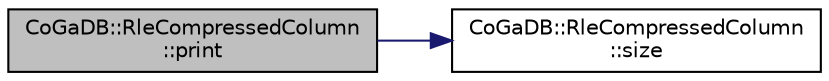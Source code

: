 digraph "CoGaDB::RleCompressedColumn::print"
{
  edge [fontname="Helvetica",fontsize="10",labelfontname="Helvetica",labelfontsize="10"];
  node [fontname="Helvetica",fontsize="10",shape=record];
  rankdir="LR";
  Node1 [label="CoGaDB::RleCompressedColumn\l::print",height=0.2,width=0.4,color="black", fillcolor="grey75", style="filled", fontcolor="black"];
  Node1 -> Node2 [color="midnightblue",fontsize="10",style="solid",fontname="Helvetica"];
  Node2 [label="CoGaDB::RleCompressedColumn\l::size",height=0.2,width=0.4,color="black", fillcolor="white", style="filled",URL="$classCoGaDB_1_1RleCompressedColumn.htm#aa7d5ee510ed17e33a6af7e56772f6f0d",tooltip="returns the number of values (rows) in a column "];
}
